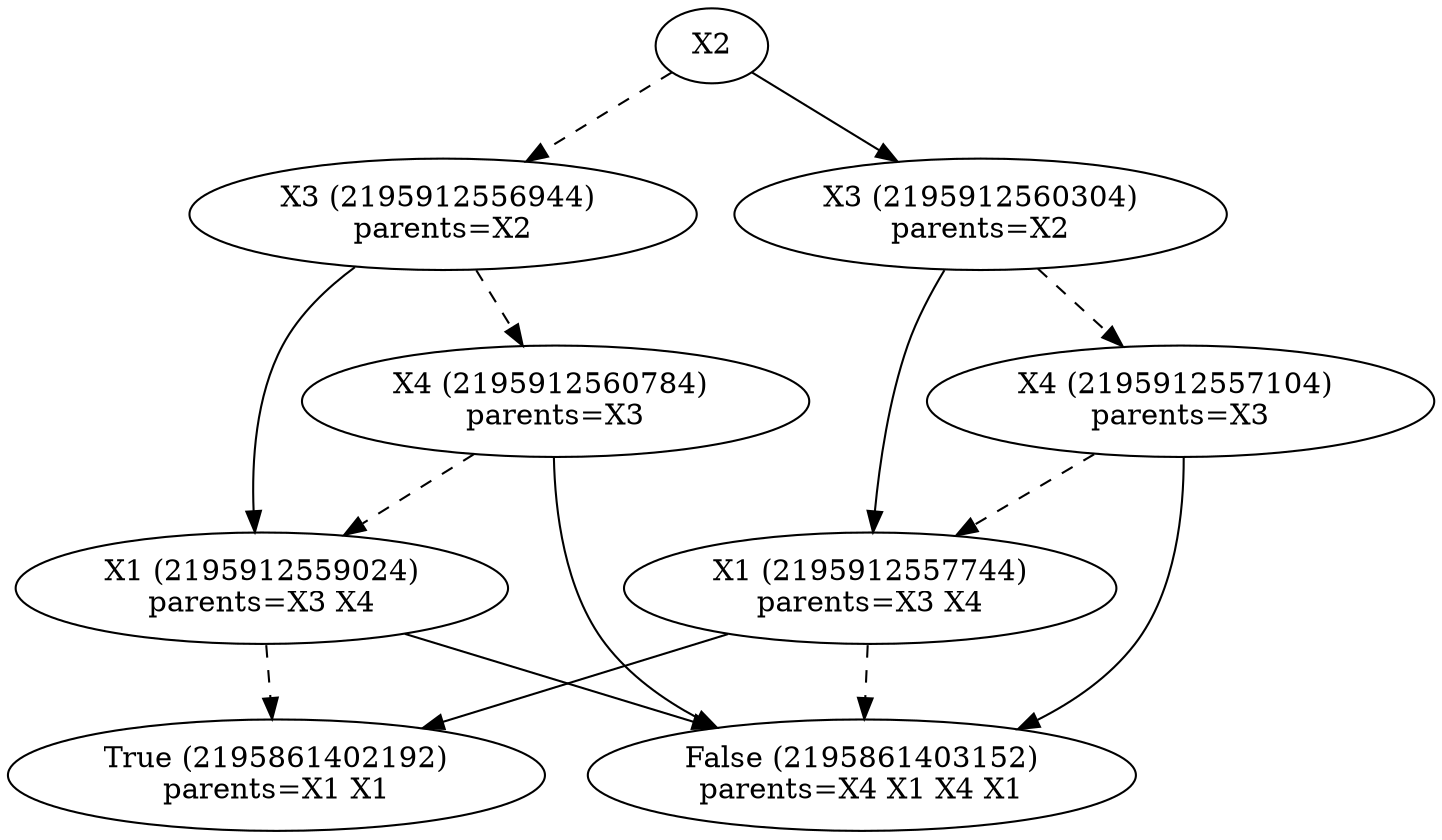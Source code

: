 digraph{2195861404112[label=X2]2195912556944[label="X3 (2195912556944) \nparents=X2"]
2195861404112 -> 2195912556944[style=dashed label="" fontcolor = gray]
2195912560784[label="X4 (2195912560784) \nparents=X3"]
2195912556944 -> 2195912560784[style=dashed label="" fontcolor = gray]
2195912559024[label="X1 (2195912559024) \nparents=X3 X4"]
2195912560784 -> 2195912559024[style=dashed label="" fontcolor = gray]
2195861402192[label="True (2195861402192) \nparents= X1 X1"]
2195912559024 -> 2195861402192[style=dashed label="" fontcolor = gray]
2195861403152[label="False (2195861403152)\nparents=X4 X1 X4 X1"]
2195912559024 -> 2195861403152 [label="" fontcolor = gray]
2195861403152[label="False (2195861403152)\nparents=X4 X1 X4 X1"]
2195912560784 -> 2195861403152 [label="" fontcolor = gray]
2195912559024[label="X1 (2195912559024)\nparents=X3 X4"]
2195912556944 -> 2195912559024 [label="" fontcolor = gray]
2195912560304[label="X3 (2195912560304)\nparents=X2"]
2195861404112 -> 2195912560304 [label="" fontcolor = gray]
2195912557104[label="X4 (2195912557104) \nparents=X3"]
2195912560304 -> 2195912557104[style=dashed label="" fontcolor = gray]
2195912557744[label="X1 (2195912557744) \nparents=X3 X4"]
2195912557104 -> 2195912557744[style=dashed label="" fontcolor = gray]
2195861403152[label="False (2195861403152) \nparents= X4 X1 X4 X1"]
2195912557744 -> 2195861403152[style=dashed label="" fontcolor = gray]
2195861402192[label="True (2195861402192)\nparents=X1 X1"]
2195912557744 -> 2195861402192 [label="" fontcolor = gray]
2195861403152[label="False (2195861403152)\nparents=X4 X1 X4 X1"]
2195912557104 -> 2195861403152 [label="" fontcolor = gray]
2195912557744[label="X1 (2195912557744)\nparents=X3 X4"]
2195912560304 -> 2195912557744 [label="" fontcolor = gray]
}